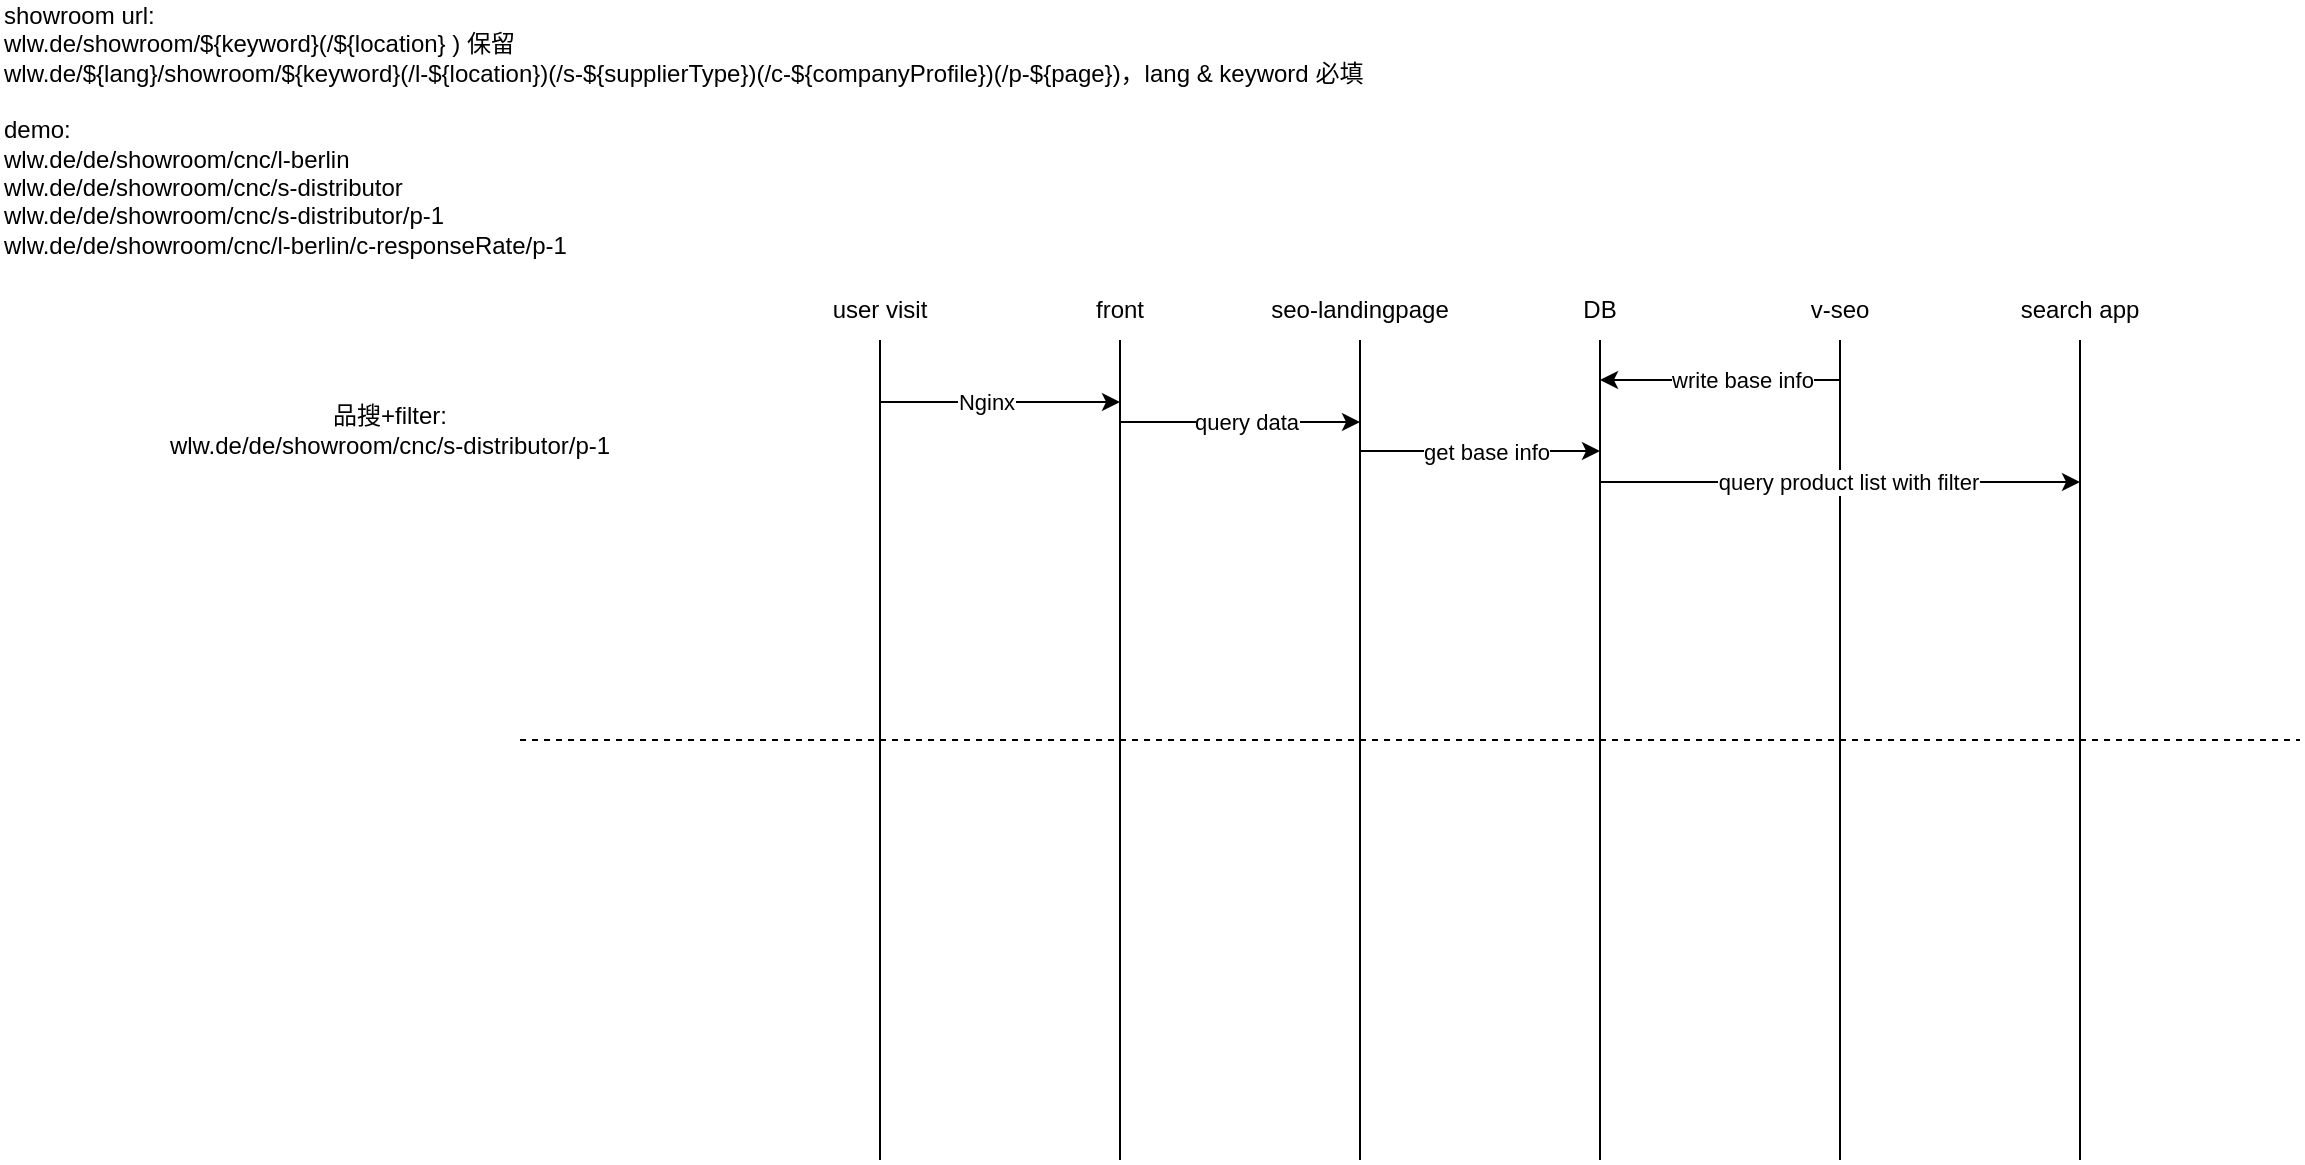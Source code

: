 <mxfile version="24.7.6">
  <diagram name="第 1 页" id="8QHE-VYR7Ac-7rWeXqXU">
    <mxGraphModel dx="2501" dy="1827" grid="1" gridSize="10" guides="1" tooltips="1" connect="1" arrows="1" fold="1" page="1" pageScale="1" pageWidth="827" pageHeight="1169" math="0" shadow="0">
      <root>
        <mxCell id="0" />
        <mxCell id="1" parent="0" />
        <mxCell id="p3VlO4Lueq0eT8ngaBwh-2" value="" style="endArrow=none;html=1;rounded=0;" edge="1" parent="1">
          <mxGeometry width="50" height="50" relative="1" as="geometry">
            <mxPoint x="120" y="530" as="sourcePoint" />
            <mxPoint x="120" y="120" as="targetPoint" />
          </mxGeometry>
        </mxCell>
        <mxCell id="p3VlO4Lueq0eT8ngaBwh-3" value="" style="endArrow=none;html=1;rounded=0;" edge="1" parent="1">
          <mxGeometry width="50" height="50" relative="1" as="geometry">
            <mxPoint x="240" y="530" as="sourcePoint" />
            <mxPoint x="240" y="120" as="targetPoint" />
          </mxGeometry>
        </mxCell>
        <mxCell id="p3VlO4Lueq0eT8ngaBwh-4" value="" style="endArrow=none;html=1;rounded=0;" edge="1" parent="1">
          <mxGeometry width="50" height="50" relative="1" as="geometry">
            <mxPoint x="360" y="530" as="sourcePoint" />
            <mxPoint x="360" y="120" as="targetPoint" />
          </mxGeometry>
        </mxCell>
        <mxCell id="p3VlO4Lueq0eT8ngaBwh-5" value="" style="endArrow=none;html=1;rounded=0;" edge="1" parent="1">
          <mxGeometry width="50" height="50" relative="1" as="geometry">
            <mxPoint x="480" y="530" as="sourcePoint" />
            <mxPoint x="480" y="120" as="targetPoint" />
          </mxGeometry>
        </mxCell>
        <mxCell id="p3VlO4Lueq0eT8ngaBwh-6" value="" style="endArrow=none;html=1;rounded=0;" edge="1" parent="1">
          <mxGeometry width="50" height="50" relative="1" as="geometry">
            <mxPoint x="600" y="530" as="sourcePoint" />
            <mxPoint x="600" y="120" as="targetPoint" />
          </mxGeometry>
        </mxCell>
        <mxCell id="p3VlO4Lueq0eT8ngaBwh-7" value="user visit" style="text;html=1;align=center;verticalAlign=middle;whiteSpace=wrap;rounded=0;" vertex="1" parent="1">
          <mxGeometry x="90" y="90" width="60" height="30" as="geometry" />
        </mxCell>
        <mxCell id="p3VlO4Lueq0eT8ngaBwh-8" value="front" style="text;html=1;align=center;verticalAlign=middle;whiteSpace=wrap;rounded=0;" vertex="1" parent="1">
          <mxGeometry x="200" y="90" width="80" height="30" as="geometry" />
        </mxCell>
        <mxCell id="p3VlO4Lueq0eT8ngaBwh-9" value="seo-landingpage" style="text;html=1;align=center;verticalAlign=middle;whiteSpace=wrap;rounded=0;" vertex="1" parent="1">
          <mxGeometry x="310" y="90" width="100" height="30" as="geometry" />
        </mxCell>
        <mxCell id="p3VlO4Lueq0eT8ngaBwh-10" value="DB" style="text;html=1;align=center;verticalAlign=middle;whiteSpace=wrap;rounded=0;" vertex="1" parent="1">
          <mxGeometry x="440" y="90" width="80" height="30" as="geometry" />
        </mxCell>
        <mxCell id="p3VlO4Lueq0eT8ngaBwh-11" value="v-seo" style="text;html=1;align=center;verticalAlign=middle;whiteSpace=wrap;rounded=0;" vertex="1" parent="1">
          <mxGeometry x="560" y="90" width="80" height="30" as="geometry" />
        </mxCell>
        <mxCell id="p3VlO4Lueq0eT8ngaBwh-12" value="" style="endArrow=none;html=1;rounded=0;" edge="1" parent="1">
          <mxGeometry width="50" height="50" relative="1" as="geometry">
            <mxPoint x="720" y="530" as="sourcePoint" />
            <mxPoint x="720" y="120" as="targetPoint" />
          </mxGeometry>
        </mxCell>
        <mxCell id="p3VlO4Lueq0eT8ngaBwh-13" value="search app" style="text;html=1;align=center;verticalAlign=middle;whiteSpace=wrap;rounded=0;" vertex="1" parent="1">
          <mxGeometry x="680" y="90" width="80" height="30" as="geometry" />
        </mxCell>
        <mxCell id="p3VlO4Lueq0eT8ngaBwh-14" value="" style="endArrow=none;dashed=1;html=1;rounded=0;" edge="1" parent="1">
          <mxGeometry width="50" height="50" relative="1" as="geometry">
            <mxPoint x="-60" y="320" as="sourcePoint" />
            <mxPoint x="830" y="320" as="targetPoint" />
          </mxGeometry>
        </mxCell>
        <mxCell id="p3VlO4Lueq0eT8ngaBwh-16" value="品搜+filter:&lt;div&gt;&lt;div style=&quot;text-align: left;&quot;&gt;wlw.de/de/showroom/cnc/s-&lt;span style=&quot;background-color: initial;&quot;&gt;distributor/p-1&lt;/span&gt;&lt;/div&gt;&lt;/div&gt;" style="text;html=1;align=center;verticalAlign=middle;whiteSpace=wrap;rounded=0;" vertex="1" parent="1">
          <mxGeometry x="-240" y="140" width="230" height="50" as="geometry" />
        </mxCell>
        <mxCell id="p3VlO4Lueq0eT8ngaBwh-17" value="&lt;div style=&quot;&quot;&gt;&lt;span style=&quot;background-color: initial;&quot;&gt;showroom url:&lt;/span&gt;&lt;/div&gt;&lt;div&gt;wlw.de/showroom/${keyword}(/${location} ) 保留&lt;br&gt;&lt;div&gt;wlw.de/${lang}/showroom/${keyword}(/l-${location})(/s-${supplierType})(/c-${companyProfile})(/p-${page})，lang &amp;amp; keyword 必填&lt;/div&gt;&lt;/div&gt;&lt;div&gt;&lt;br&gt;&lt;/div&gt;&lt;div&gt;demo:&lt;/div&gt;&lt;div&gt;wlw.de/de/showroom/cnc/l-berlin&lt;/div&gt;&lt;div&gt;&lt;div&gt;wlw.de/de/showroom/cnc/s-&lt;span style=&quot;background-color: initial;&quot;&gt;distributor&lt;/span&gt;&lt;/div&gt;&lt;/div&gt;&lt;div&gt;&lt;div&gt;wlw.de/de/showroom/cnc/s-&lt;span style=&quot;background-color: initial;&quot;&gt;distributor/p-1&lt;/span&gt;&lt;/div&gt;&lt;/div&gt;&lt;div&gt;&lt;span style=&quot;background-color: initial;&quot;&gt;wlw.de/de/showroom/cnc/l-berlin/c-&lt;/span&gt;&lt;span style=&quot;background-color: initial;&quot;&gt;responseRate/p-1&lt;br&gt;&lt;/span&gt;&lt;/div&gt;" style="text;html=1;align=left;verticalAlign=middle;whiteSpace=wrap;rounded=0;" vertex="1" parent="1">
          <mxGeometry x="-320" y="-50" width="690" height="130" as="geometry" />
        </mxCell>
        <mxCell id="p3VlO4Lueq0eT8ngaBwh-18" value="" style="endArrow=classic;html=1;rounded=0;" edge="1" parent="1">
          <mxGeometry width="50" height="50" relative="1" as="geometry">
            <mxPoint x="120" y="151" as="sourcePoint" />
            <mxPoint x="240" y="151" as="targetPoint" />
          </mxGeometry>
        </mxCell>
        <mxCell id="p3VlO4Lueq0eT8ngaBwh-20" value="Nginx" style="edgeLabel;html=1;align=center;verticalAlign=middle;resizable=0;points=[];" vertex="1" connectable="0" parent="p3VlO4Lueq0eT8ngaBwh-18">
          <mxGeometry x="-0.125" relative="1" as="geometry">
            <mxPoint as="offset" />
          </mxGeometry>
        </mxCell>
        <mxCell id="p3VlO4Lueq0eT8ngaBwh-19" value="" style="endArrow=classic;html=1;rounded=0;" edge="1" parent="1">
          <mxGeometry width="50" height="50" relative="1" as="geometry">
            <mxPoint x="240" y="161" as="sourcePoint" />
            <mxPoint x="360" y="161" as="targetPoint" />
          </mxGeometry>
        </mxCell>
        <mxCell id="p3VlO4Lueq0eT8ngaBwh-21" value="query data" style="edgeLabel;html=1;align=center;verticalAlign=middle;resizable=0;points=[];" vertex="1" connectable="0" parent="p3VlO4Lueq0eT8ngaBwh-19">
          <mxGeometry x="0.025" y="1" relative="1" as="geometry">
            <mxPoint x="1" y="1" as="offset" />
          </mxGeometry>
        </mxCell>
        <mxCell id="p3VlO4Lueq0eT8ngaBwh-22" value="" style="endArrow=classic;html=1;rounded=0;" edge="1" parent="1">
          <mxGeometry width="50" height="50" relative="1" as="geometry">
            <mxPoint x="360" y="175.5" as="sourcePoint" />
            <mxPoint x="480" y="175.5" as="targetPoint" />
          </mxGeometry>
        </mxCell>
        <mxCell id="p3VlO4Lueq0eT8ngaBwh-23" value="get base info" style="edgeLabel;html=1;align=center;verticalAlign=middle;resizable=0;points=[];" vertex="1" connectable="0" parent="p3VlO4Lueq0eT8ngaBwh-22">
          <mxGeometry x="0.025" y="1" relative="1" as="geometry">
            <mxPoint x="1" y="1" as="offset" />
          </mxGeometry>
        </mxCell>
        <mxCell id="p3VlO4Lueq0eT8ngaBwh-25" value="" style="endArrow=classic;html=1;rounded=0;" edge="1" parent="1">
          <mxGeometry width="50" height="50" relative="1" as="geometry">
            <mxPoint x="480" y="191" as="sourcePoint" />
            <mxPoint x="720" y="191" as="targetPoint" />
          </mxGeometry>
        </mxCell>
        <mxCell id="p3VlO4Lueq0eT8ngaBwh-26" value="query product list with filter" style="edgeLabel;html=1;align=center;verticalAlign=middle;resizable=0;points=[];" vertex="1" connectable="0" parent="p3VlO4Lueq0eT8ngaBwh-25">
          <mxGeometry x="0.025" y="1" relative="1" as="geometry">
            <mxPoint x="1" y="1" as="offset" />
          </mxGeometry>
        </mxCell>
        <mxCell id="p3VlO4Lueq0eT8ngaBwh-27" value="" style="endArrow=classic;html=1;rounded=0;" edge="1" parent="1">
          <mxGeometry width="50" height="50" relative="1" as="geometry">
            <mxPoint x="600" y="140" as="sourcePoint" />
            <mxPoint x="480" y="140" as="targetPoint" />
          </mxGeometry>
        </mxCell>
        <mxCell id="p3VlO4Lueq0eT8ngaBwh-28" value="write base info" style="edgeLabel;html=1;align=center;verticalAlign=middle;resizable=0;points=[];" vertex="1" connectable="0" parent="p3VlO4Lueq0eT8ngaBwh-27">
          <mxGeometry x="-0.208" y="-3" relative="1" as="geometry">
            <mxPoint x="-2" y="3" as="offset" />
          </mxGeometry>
        </mxCell>
      </root>
    </mxGraphModel>
  </diagram>
</mxfile>
